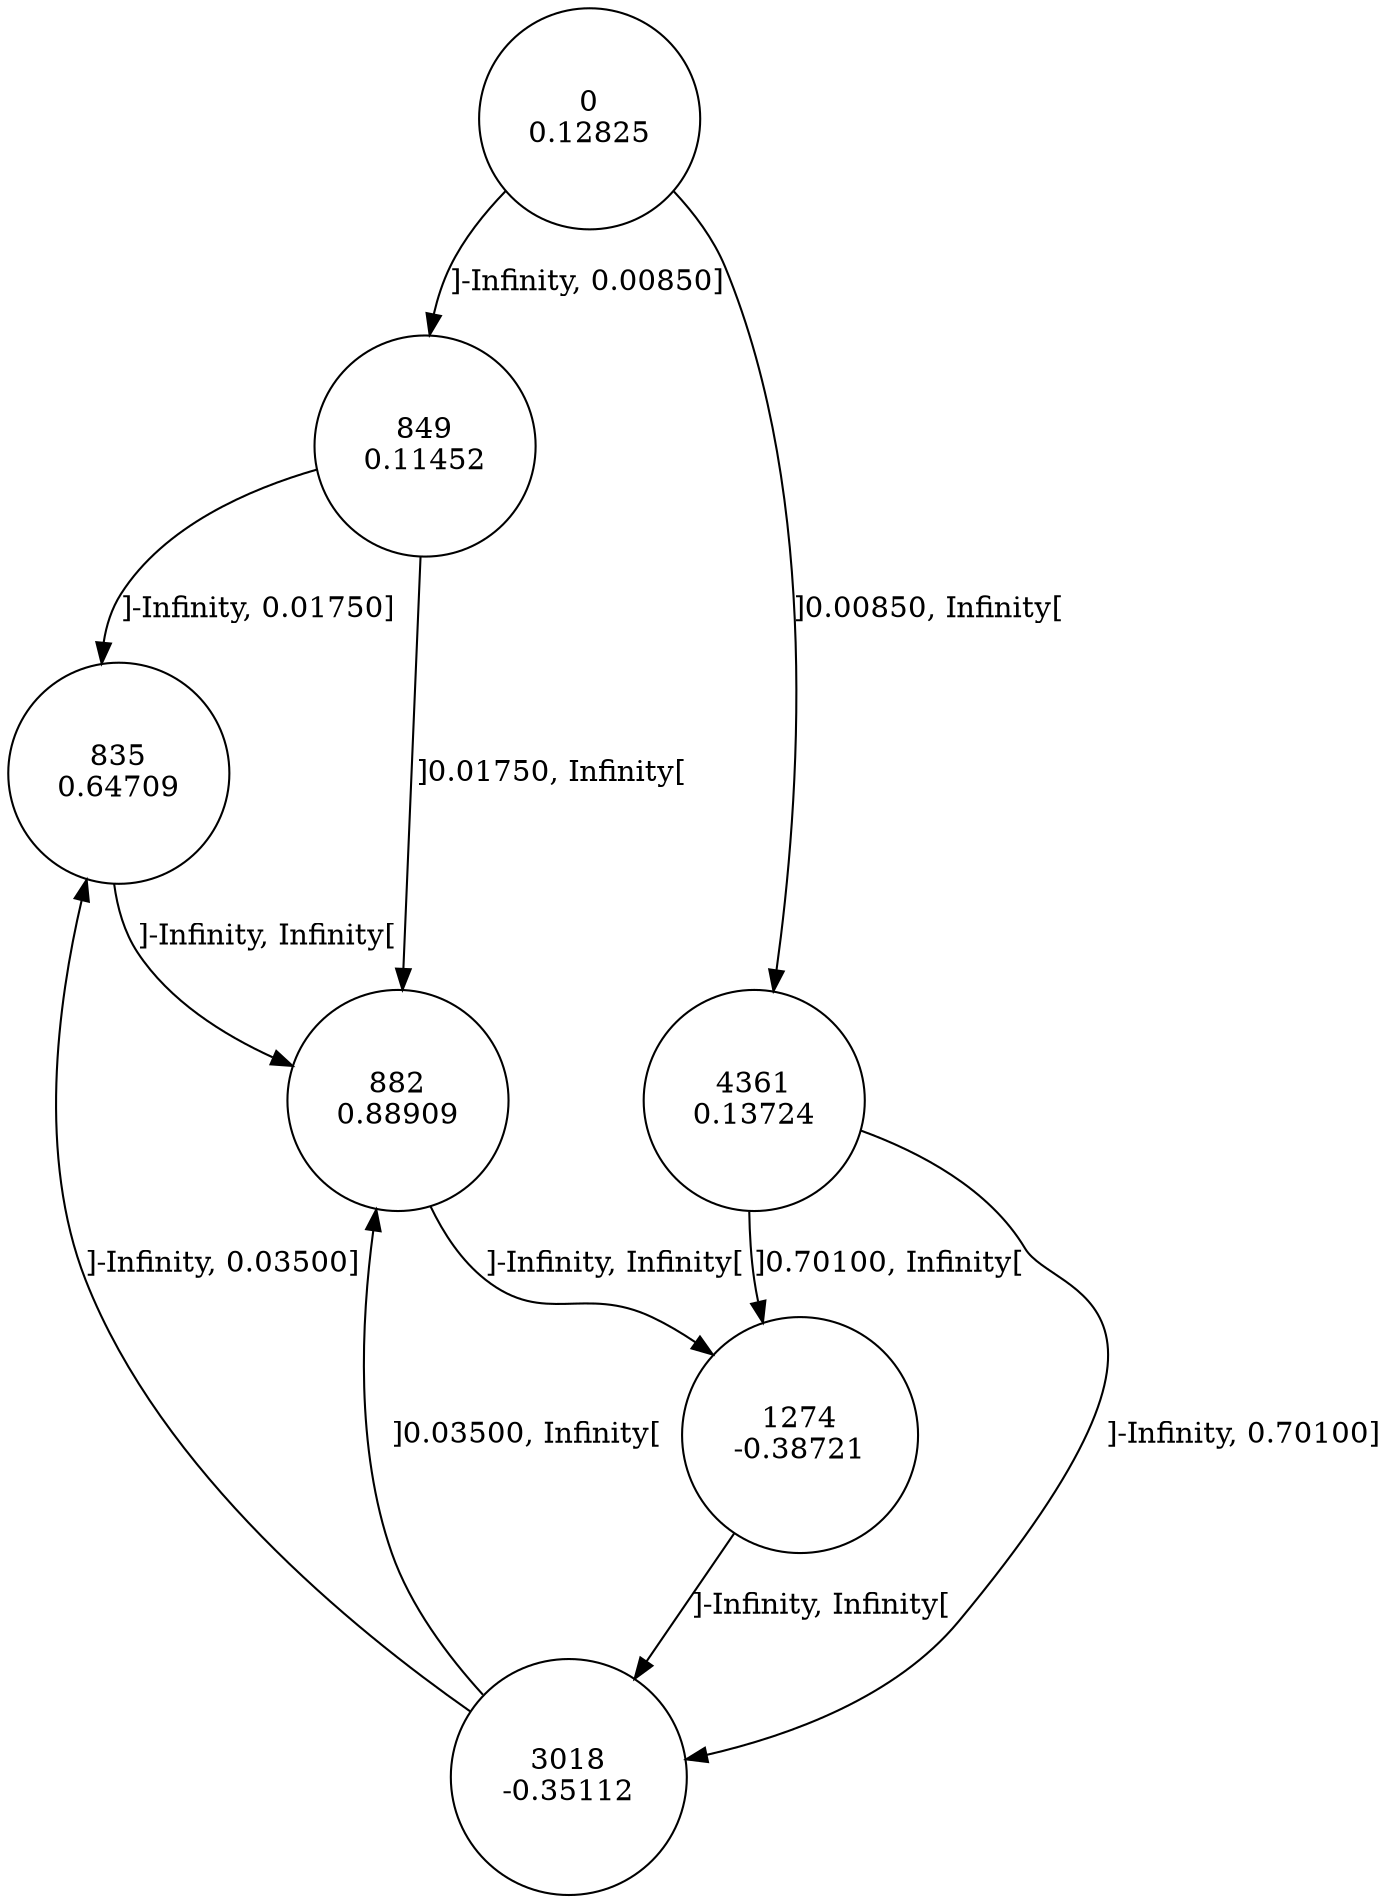digraph DFA {
0 [shape=circle, label="0\n0.12825"];
	0 -> 849 [label="]-Infinity, 0.00850]"];
	0 -> 4361 [label="]0.00850, Infinity["];
4361 [shape=circle, label="4361\n0.13724"];
	4361 -> 3018 [label="]-Infinity, 0.70100]"];
	4361 -> 1274 [label="]0.70100, Infinity["];
1274 [shape=circle, label="1274\n-0.38721"];
	1274 -> 3018 [label="]-Infinity, Infinity["];
3018 [shape=circle, label="3018\n-0.35112"];
	3018 -> 835 [label="]-Infinity, 0.03500]"];
	3018 -> 882 [label="]0.03500, Infinity["];
882 [shape=circle, label="882\n0.88909"];
	882 -> 1274 [label="]-Infinity, Infinity["];
835 [shape=circle, label="835\n0.64709"];
	835 -> 882 [label="]-Infinity, Infinity["];
849 [shape=circle, label="849\n0.11452"];
	849 -> 835 [label="]-Infinity, 0.01750]"];
	849 -> 882 [label="]0.01750, Infinity["];
}